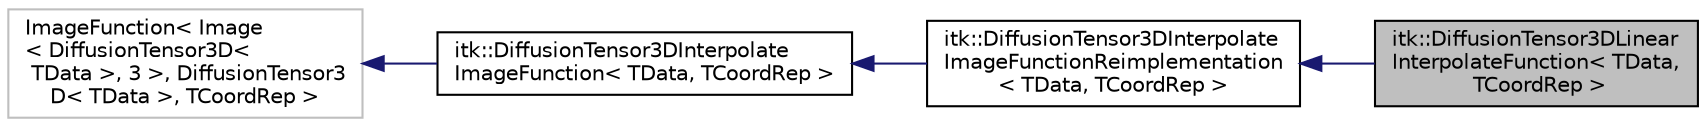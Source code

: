 digraph "itk::DiffusionTensor3DLinearInterpolateFunction&lt; TData, TCoordRep &gt;"
{
  bgcolor="transparent";
  edge [fontname="Helvetica",fontsize="10",labelfontname="Helvetica",labelfontsize="10"];
  node [fontname="Helvetica",fontsize="10",shape=record];
  rankdir="LR";
  Node4 [label="itk::DiffusionTensor3DLinear\lInterpolateFunction\< TData,\l TCoordRep \>",height=0.2,width=0.4,color="black", fillcolor="grey75", style="filled", fontcolor="black"];
  Node5 -> Node4 [dir="back",color="midnightblue",fontsize="10",style="solid",fontname="Helvetica"];
  Node5 [label="itk::DiffusionTensor3DInterpolate\lImageFunctionReimplementation\l\< TData, TCoordRep \>",height=0.2,width=0.4,color="black",URL="$classitk_1_1DiffusionTensor3DInterpolateImageFunctionReimplementation.html"];
  Node6 -> Node5 [dir="back",color="midnightblue",fontsize="10",style="solid",fontname="Helvetica"];
  Node6 [label="itk::DiffusionTensor3DInterpolate\lImageFunction\< TData, TCoordRep \>",height=0.2,width=0.4,color="black",URL="$classitk_1_1DiffusionTensor3DInterpolateImageFunction.html"];
  Node7 -> Node6 [dir="back",color="midnightblue",fontsize="10",style="solid",fontname="Helvetica"];
  Node7 [label="ImageFunction\< Image\l\< DiffusionTensor3D\<\l TData \>, 3 \>, DiffusionTensor3\lD\< TData \>, TCoordRep \>",height=0.2,width=0.4,color="grey75"];
}
